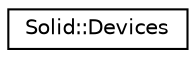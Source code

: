 digraph "Graphical Class Hierarchy"
{
  edge [fontname="Helvetica",fontsize="10",labelfontname="Helvetica",labelfontsize="10"];
  node [fontname="Helvetica",fontsize="10",shape=record];
  rankdir="LR";
  Node0 [label="Solid::Devices",height=0.2,width=0.4,color="black", fillcolor="white", style="filled",URL="$classSolid_1_1Devices.html",tooltip="A class that watches the devices known to the solid system. "];
}
